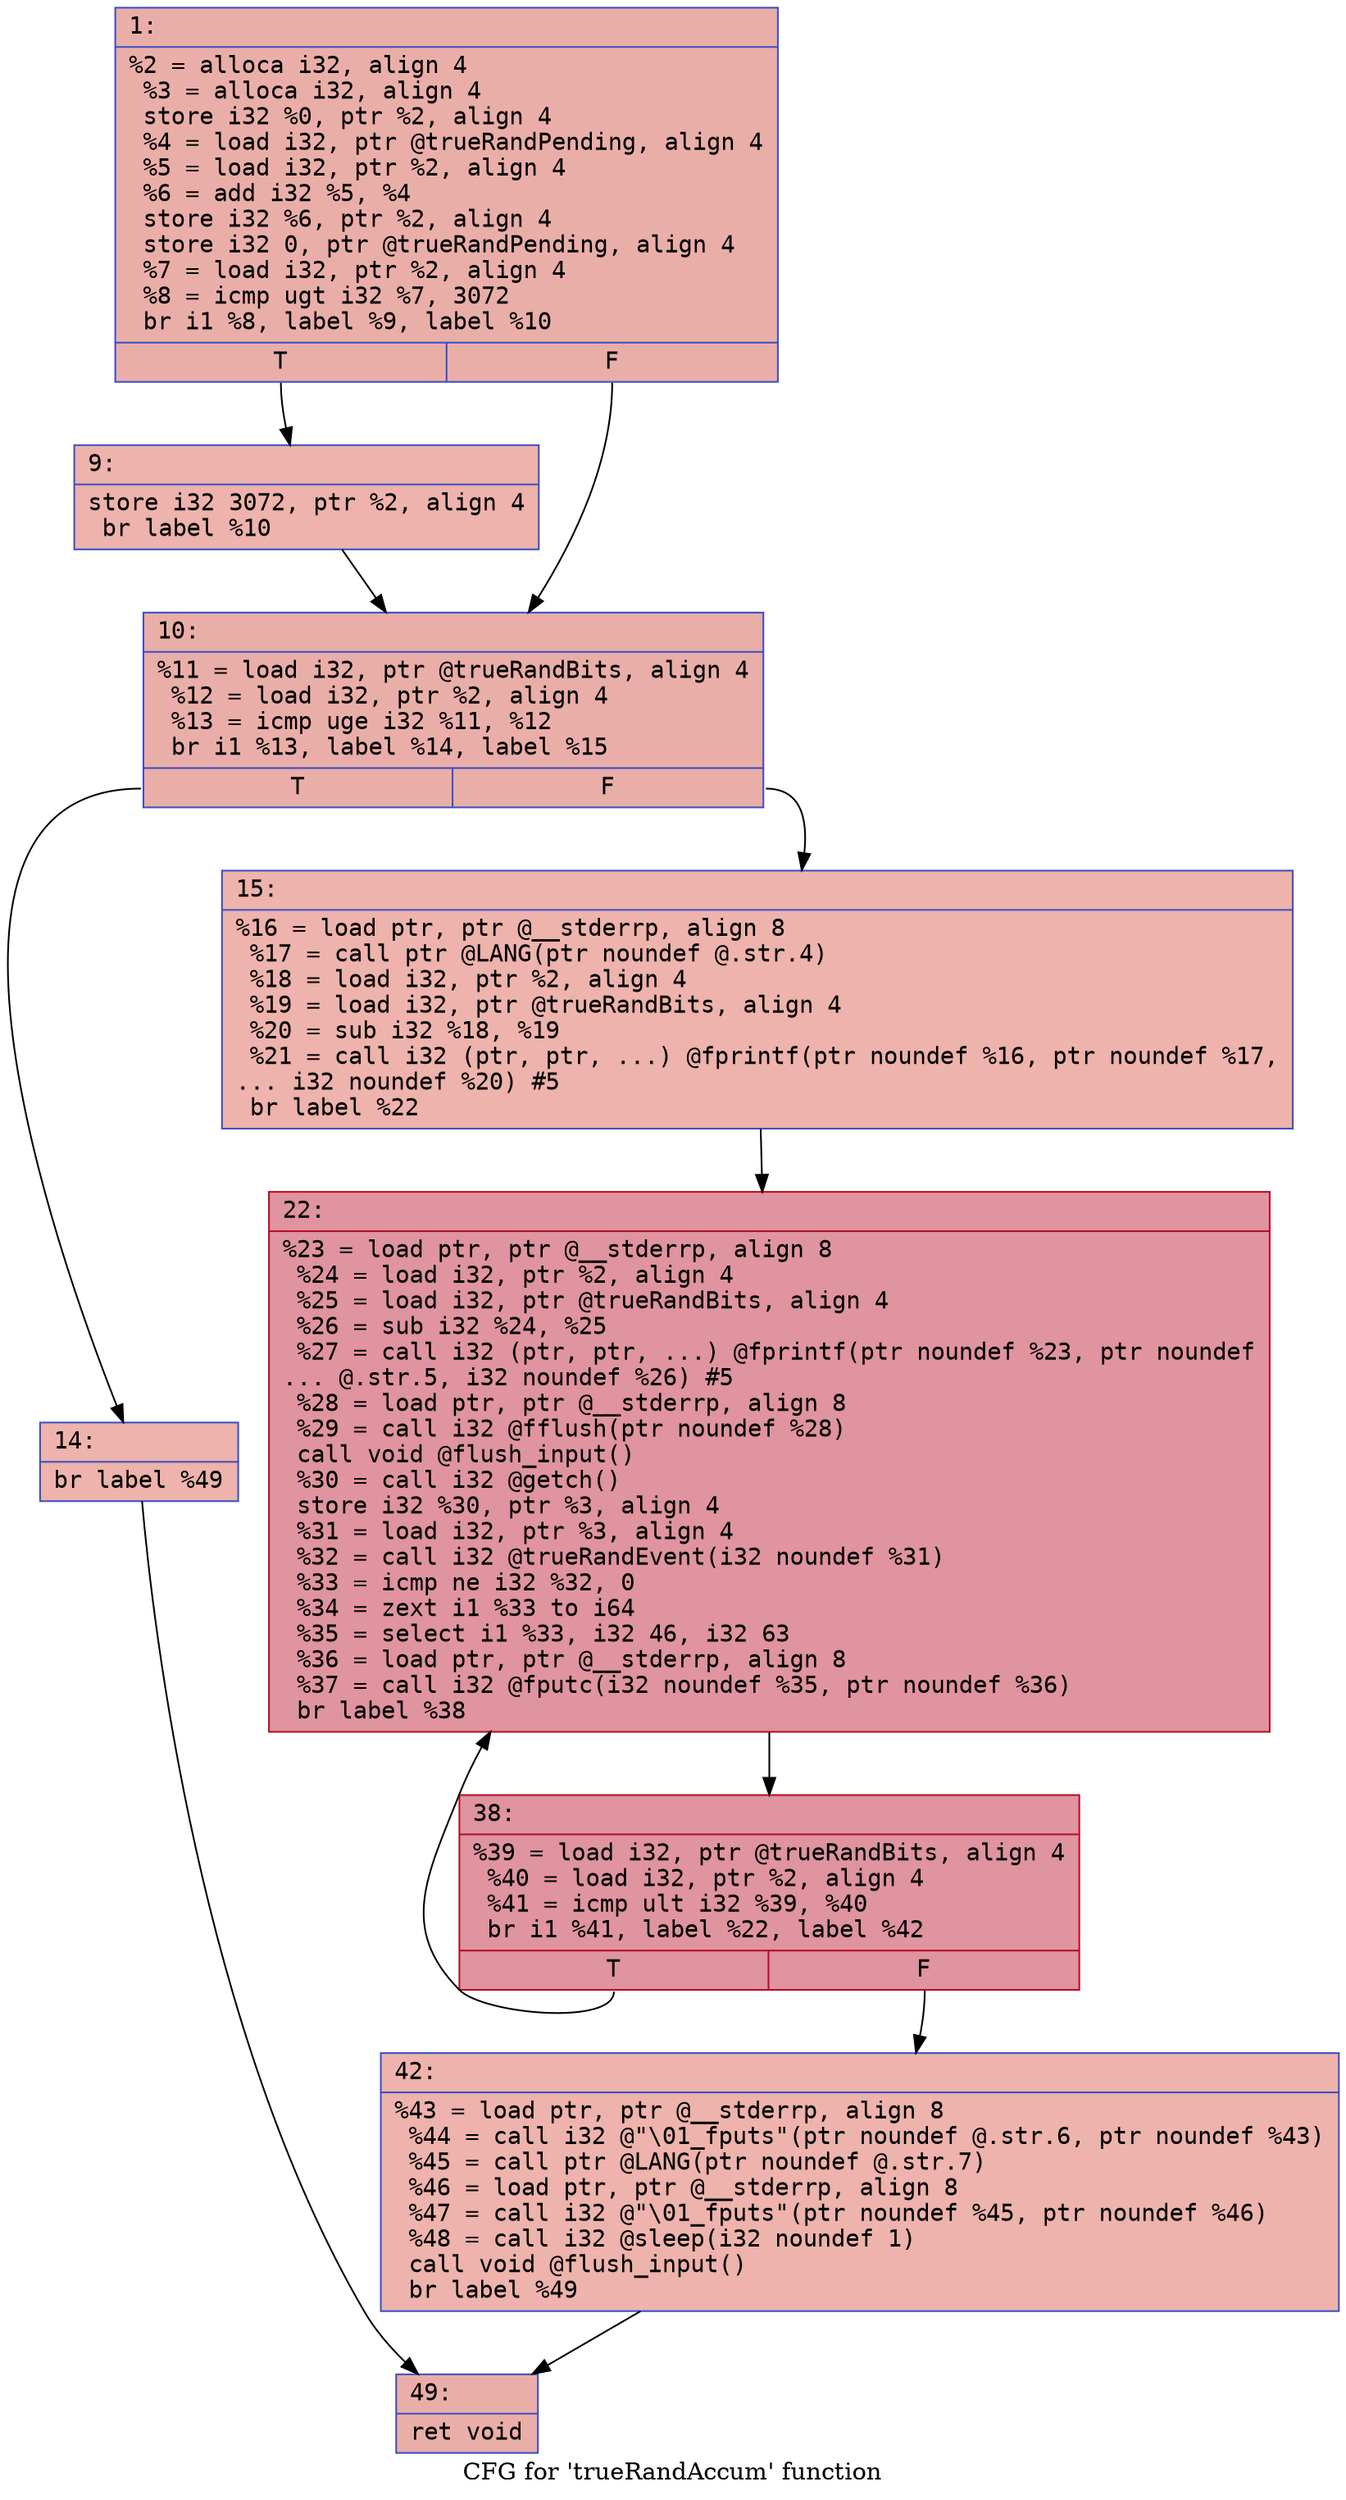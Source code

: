 digraph "CFG for 'trueRandAccum' function" {
	label="CFG for 'trueRandAccum' function";

	Node0x6000012c7700 [shape=record,color="#3d50c3ff", style=filled, fillcolor="#d0473d70" fontname="Courier",label="{1:\l|  %2 = alloca i32, align 4\l  %3 = alloca i32, align 4\l  store i32 %0, ptr %2, align 4\l  %4 = load i32, ptr @trueRandPending, align 4\l  %5 = load i32, ptr %2, align 4\l  %6 = add i32 %5, %4\l  store i32 %6, ptr %2, align 4\l  store i32 0, ptr @trueRandPending, align 4\l  %7 = load i32, ptr %2, align 4\l  %8 = icmp ugt i32 %7, 3072\l  br i1 %8, label %9, label %10\l|{<s0>T|<s1>F}}"];
	Node0x6000012c7700:s0 -> Node0x6000012c7750[tooltip="1 -> 9\nProbability 50.00%" ];
	Node0x6000012c7700:s1 -> Node0x6000012c77a0[tooltip="1 -> 10\nProbability 50.00%" ];
	Node0x6000012c7750 [shape=record,color="#3d50c3ff", style=filled, fillcolor="#d6524470" fontname="Courier",label="{9:\l|  store i32 3072, ptr %2, align 4\l  br label %10\l}"];
	Node0x6000012c7750 -> Node0x6000012c77a0[tooltip="9 -> 10\nProbability 100.00%" ];
	Node0x6000012c77a0 [shape=record,color="#3d50c3ff", style=filled, fillcolor="#d0473d70" fontname="Courier",label="{10:\l|  %11 = load i32, ptr @trueRandBits, align 4\l  %12 = load i32, ptr %2, align 4\l  %13 = icmp uge i32 %11, %12\l  br i1 %13, label %14, label %15\l|{<s0>T|<s1>F}}"];
	Node0x6000012c77a0:s0 -> Node0x6000012c77f0[tooltip="10 -> 14\nProbability 50.00%" ];
	Node0x6000012c77a0:s1 -> Node0x6000012c7840[tooltip="10 -> 15\nProbability 50.00%" ];
	Node0x6000012c77f0 [shape=record,color="#3d50c3ff", style=filled, fillcolor="#d6524470" fontname="Courier",label="{14:\l|  br label %49\l}"];
	Node0x6000012c77f0 -> Node0x6000012c7980[tooltip="14 -> 49\nProbability 100.00%" ];
	Node0x6000012c7840 [shape=record,color="#3d50c3ff", style=filled, fillcolor="#d6524470" fontname="Courier",label="{15:\l|  %16 = load ptr, ptr @__stderrp, align 8\l  %17 = call ptr @LANG(ptr noundef @.str.4)\l  %18 = load i32, ptr %2, align 4\l  %19 = load i32, ptr @trueRandBits, align 4\l  %20 = sub i32 %18, %19\l  %21 = call i32 (ptr, ptr, ...) @fprintf(ptr noundef %16, ptr noundef %17,\l... i32 noundef %20) #5\l  br label %22\l}"];
	Node0x6000012c7840 -> Node0x6000012c7890[tooltip="15 -> 22\nProbability 100.00%" ];
	Node0x6000012c7890 [shape=record,color="#b70d28ff", style=filled, fillcolor="#b70d2870" fontname="Courier",label="{22:\l|  %23 = load ptr, ptr @__stderrp, align 8\l  %24 = load i32, ptr %2, align 4\l  %25 = load i32, ptr @trueRandBits, align 4\l  %26 = sub i32 %24, %25\l  %27 = call i32 (ptr, ptr, ...) @fprintf(ptr noundef %23, ptr noundef\l... @.str.5, i32 noundef %26) #5\l  %28 = load ptr, ptr @__stderrp, align 8\l  %29 = call i32 @fflush(ptr noundef %28)\l  call void @flush_input()\l  %30 = call i32 @getch()\l  store i32 %30, ptr %3, align 4\l  %31 = load i32, ptr %3, align 4\l  %32 = call i32 @trueRandEvent(i32 noundef %31)\l  %33 = icmp ne i32 %32, 0\l  %34 = zext i1 %33 to i64\l  %35 = select i1 %33, i32 46, i32 63\l  %36 = load ptr, ptr @__stderrp, align 8\l  %37 = call i32 @fputc(i32 noundef %35, ptr noundef %36)\l  br label %38\l}"];
	Node0x6000012c7890 -> Node0x6000012c78e0[tooltip="22 -> 38\nProbability 100.00%" ];
	Node0x6000012c78e0 [shape=record,color="#b70d28ff", style=filled, fillcolor="#b70d2870" fontname="Courier",label="{38:\l|  %39 = load i32, ptr @trueRandBits, align 4\l  %40 = load i32, ptr %2, align 4\l  %41 = icmp ult i32 %39, %40\l  br i1 %41, label %22, label %42\l|{<s0>T|<s1>F}}"];
	Node0x6000012c78e0:s0 -> Node0x6000012c7890[tooltip="38 -> 22\nProbability 96.88%" ];
	Node0x6000012c78e0:s1 -> Node0x6000012c7930[tooltip="38 -> 42\nProbability 3.12%" ];
	Node0x6000012c7930 [shape=record,color="#3d50c3ff", style=filled, fillcolor="#d6524470" fontname="Courier",label="{42:\l|  %43 = load ptr, ptr @__stderrp, align 8\l  %44 = call i32 @\"\\01_fputs\"(ptr noundef @.str.6, ptr noundef %43)\l  %45 = call ptr @LANG(ptr noundef @.str.7)\l  %46 = load ptr, ptr @__stderrp, align 8\l  %47 = call i32 @\"\\01_fputs\"(ptr noundef %45, ptr noundef %46)\l  %48 = call i32 @sleep(i32 noundef 1)\l  call void @flush_input()\l  br label %49\l}"];
	Node0x6000012c7930 -> Node0x6000012c7980[tooltip="42 -> 49\nProbability 100.00%" ];
	Node0x6000012c7980 [shape=record,color="#3d50c3ff", style=filled, fillcolor="#d0473d70" fontname="Courier",label="{49:\l|  ret void\l}"];
}
